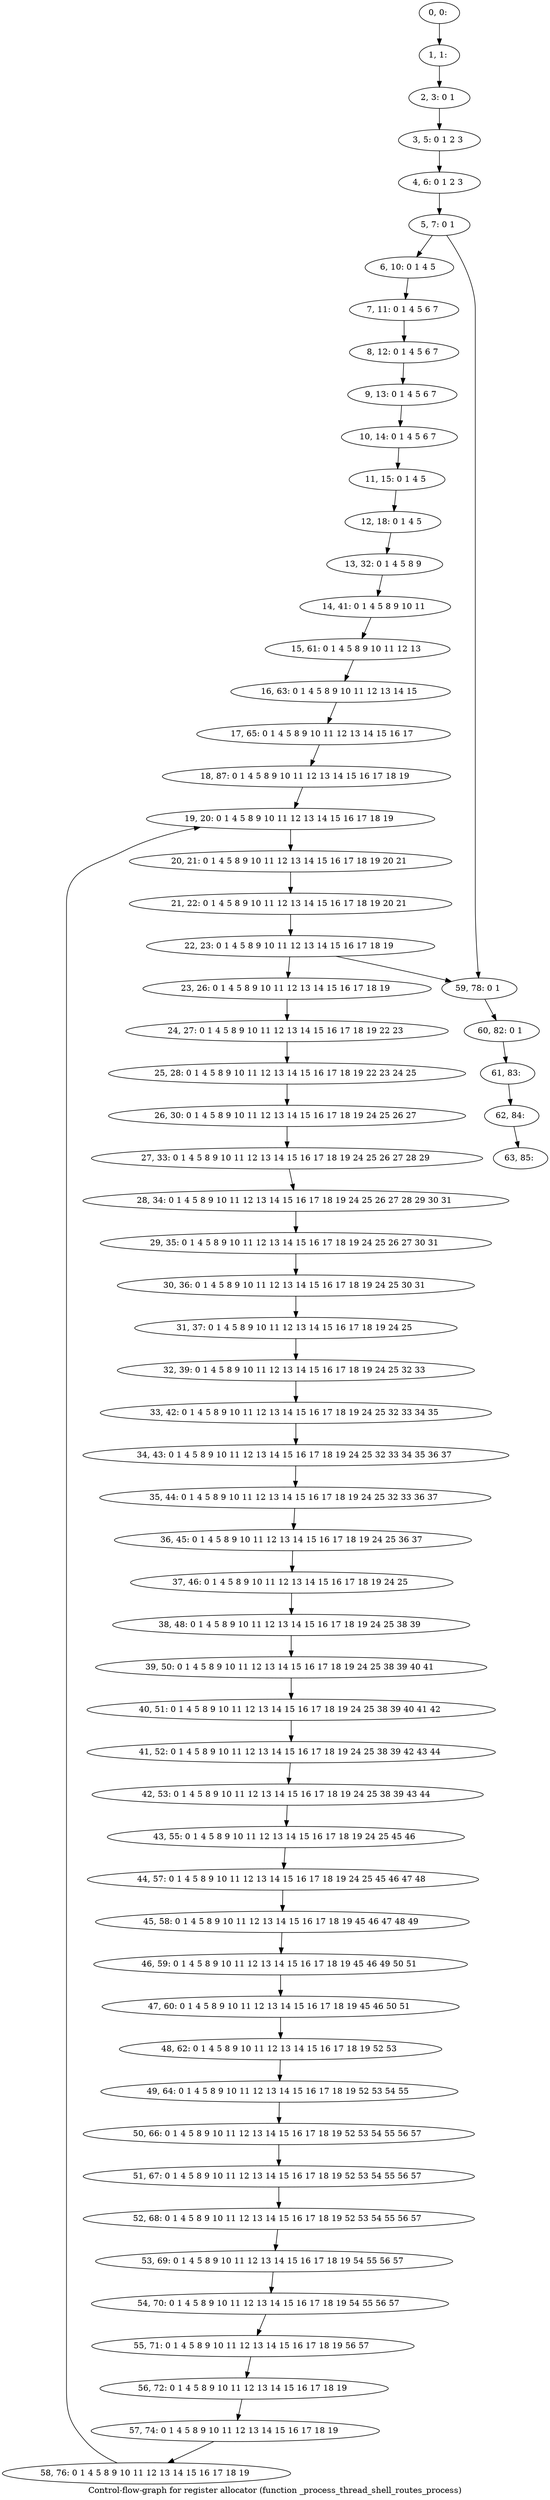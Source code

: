 digraph G {
graph [label="Control-flow-graph for register allocator (function _process_thread_shell_routes_process)"]
0[label="0, 0: "];
1[label="1, 1: "];
2[label="2, 3: 0 1 "];
3[label="3, 5: 0 1 2 3 "];
4[label="4, 6: 0 1 2 3 "];
5[label="5, 7: 0 1 "];
6[label="6, 10: 0 1 4 5 "];
7[label="7, 11: 0 1 4 5 6 7 "];
8[label="8, 12: 0 1 4 5 6 7 "];
9[label="9, 13: 0 1 4 5 6 7 "];
10[label="10, 14: 0 1 4 5 6 7 "];
11[label="11, 15: 0 1 4 5 "];
12[label="12, 18: 0 1 4 5 "];
13[label="13, 32: 0 1 4 5 8 9 "];
14[label="14, 41: 0 1 4 5 8 9 10 11 "];
15[label="15, 61: 0 1 4 5 8 9 10 11 12 13 "];
16[label="16, 63: 0 1 4 5 8 9 10 11 12 13 14 15 "];
17[label="17, 65: 0 1 4 5 8 9 10 11 12 13 14 15 16 17 "];
18[label="18, 87: 0 1 4 5 8 9 10 11 12 13 14 15 16 17 18 19 "];
19[label="19, 20: 0 1 4 5 8 9 10 11 12 13 14 15 16 17 18 19 "];
20[label="20, 21: 0 1 4 5 8 9 10 11 12 13 14 15 16 17 18 19 20 21 "];
21[label="21, 22: 0 1 4 5 8 9 10 11 12 13 14 15 16 17 18 19 20 21 "];
22[label="22, 23: 0 1 4 5 8 9 10 11 12 13 14 15 16 17 18 19 "];
23[label="23, 26: 0 1 4 5 8 9 10 11 12 13 14 15 16 17 18 19 "];
24[label="24, 27: 0 1 4 5 8 9 10 11 12 13 14 15 16 17 18 19 22 23 "];
25[label="25, 28: 0 1 4 5 8 9 10 11 12 13 14 15 16 17 18 19 22 23 24 25 "];
26[label="26, 30: 0 1 4 5 8 9 10 11 12 13 14 15 16 17 18 19 24 25 26 27 "];
27[label="27, 33: 0 1 4 5 8 9 10 11 12 13 14 15 16 17 18 19 24 25 26 27 28 29 "];
28[label="28, 34: 0 1 4 5 8 9 10 11 12 13 14 15 16 17 18 19 24 25 26 27 28 29 30 31 "];
29[label="29, 35: 0 1 4 5 8 9 10 11 12 13 14 15 16 17 18 19 24 25 26 27 30 31 "];
30[label="30, 36: 0 1 4 5 8 9 10 11 12 13 14 15 16 17 18 19 24 25 30 31 "];
31[label="31, 37: 0 1 4 5 8 9 10 11 12 13 14 15 16 17 18 19 24 25 "];
32[label="32, 39: 0 1 4 5 8 9 10 11 12 13 14 15 16 17 18 19 24 25 32 33 "];
33[label="33, 42: 0 1 4 5 8 9 10 11 12 13 14 15 16 17 18 19 24 25 32 33 34 35 "];
34[label="34, 43: 0 1 4 5 8 9 10 11 12 13 14 15 16 17 18 19 24 25 32 33 34 35 36 37 "];
35[label="35, 44: 0 1 4 5 8 9 10 11 12 13 14 15 16 17 18 19 24 25 32 33 36 37 "];
36[label="36, 45: 0 1 4 5 8 9 10 11 12 13 14 15 16 17 18 19 24 25 36 37 "];
37[label="37, 46: 0 1 4 5 8 9 10 11 12 13 14 15 16 17 18 19 24 25 "];
38[label="38, 48: 0 1 4 5 8 9 10 11 12 13 14 15 16 17 18 19 24 25 38 39 "];
39[label="39, 50: 0 1 4 5 8 9 10 11 12 13 14 15 16 17 18 19 24 25 38 39 40 41 "];
40[label="40, 51: 0 1 4 5 8 9 10 11 12 13 14 15 16 17 18 19 24 25 38 39 40 41 42 "];
41[label="41, 52: 0 1 4 5 8 9 10 11 12 13 14 15 16 17 18 19 24 25 38 39 42 43 44 "];
42[label="42, 53: 0 1 4 5 8 9 10 11 12 13 14 15 16 17 18 19 24 25 38 39 43 44 "];
43[label="43, 55: 0 1 4 5 8 9 10 11 12 13 14 15 16 17 18 19 24 25 45 46 "];
44[label="44, 57: 0 1 4 5 8 9 10 11 12 13 14 15 16 17 18 19 24 25 45 46 47 48 "];
45[label="45, 58: 0 1 4 5 8 9 10 11 12 13 14 15 16 17 18 19 45 46 47 48 49 "];
46[label="46, 59: 0 1 4 5 8 9 10 11 12 13 14 15 16 17 18 19 45 46 49 50 51 "];
47[label="47, 60: 0 1 4 5 8 9 10 11 12 13 14 15 16 17 18 19 45 46 50 51 "];
48[label="48, 62: 0 1 4 5 8 9 10 11 12 13 14 15 16 17 18 19 52 53 "];
49[label="49, 64: 0 1 4 5 8 9 10 11 12 13 14 15 16 17 18 19 52 53 54 55 "];
50[label="50, 66: 0 1 4 5 8 9 10 11 12 13 14 15 16 17 18 19 52 53 54 55 56 57 "];
51[label="51, 67: 0 1 4 5 8 9 10 11 12 13 14 15 16 17 18 19 52 53 54 55 56 57 "];
52[label="52, 68: 0 1 4 5 8 9 10 11 12 13 14 15 16 17 18 19 52 53 54 55 56 57 "];
53[label="53, 69: 0 1 4 5 8 9 10 11 12 13 14 15 16 17 18 19 54 55 56 57 "];
54[label="54, 70: 0 1 4 5 8 9 10 11 12 13 14 15 16 17 18 19 54 55 56 57 "];
55[label="55, 71: 0 1 4 5 8 9 10 11 12 13 14 15 16 17 18 19 56 57 "];
56[label="56, 72: 0 1 4 5 8 9 10 11 12 13 14 15 16 17 18 19 "];
57[label="57, 74: 0 1 4 5 8 9 10 11 12 13 14 15 16 17 18 19 "];
58[label="58, 76: 0 1 4 5 8 9 10 11 12 13 14 15 16 17 18 19 "];
59[label="59, 78: 0 1 "];
60[label="60, 82: 0 1 "];
61[label="61, 83: "];
62[label="62, 84: "];
63[label="63, 85: "];
0->1 ;
1->2 ;
2->3 ;
3->4 ;
4->5 ;
5->6 ;
5->59 ;
6->7 ;
7->8 ;
8->9 ;
9->10 ;
10->11 ;
11->12 ;
12->13 ;
13->14 ;
14->15 ;
15->16 ;
16->17 ;
17->18 ;
18->19 ;
19->20 ;
20->21 ;
21->22 ;
22->23 ;
22->59 ;
23->24 ;
24->25 ;
25->26 ;
26->27 ;
27->28 ;
28->29 ;
29->30 ;
30->31 ;
31->32 ;
32->33 ;
33->34 ;
34->35 ;
35->36 ;
36->37 ;
37->38 ;
38->39 ;
39->40 ;
40->41 ;
41->42 ;
42->43 ;
43->44 ;
44->45 ;
45->46 ;
46->47 ;
47->48 ;
48->49 ;
49->50 ;
50->51 ;
51->52 ;
52->53 ;
53->54 ;
54->55 ;
55->56 ;
56->57 ;
57->58 ;
58->19 ;
59->60 ;
60->61 ;
61->62 ;
62->63 ;
}
